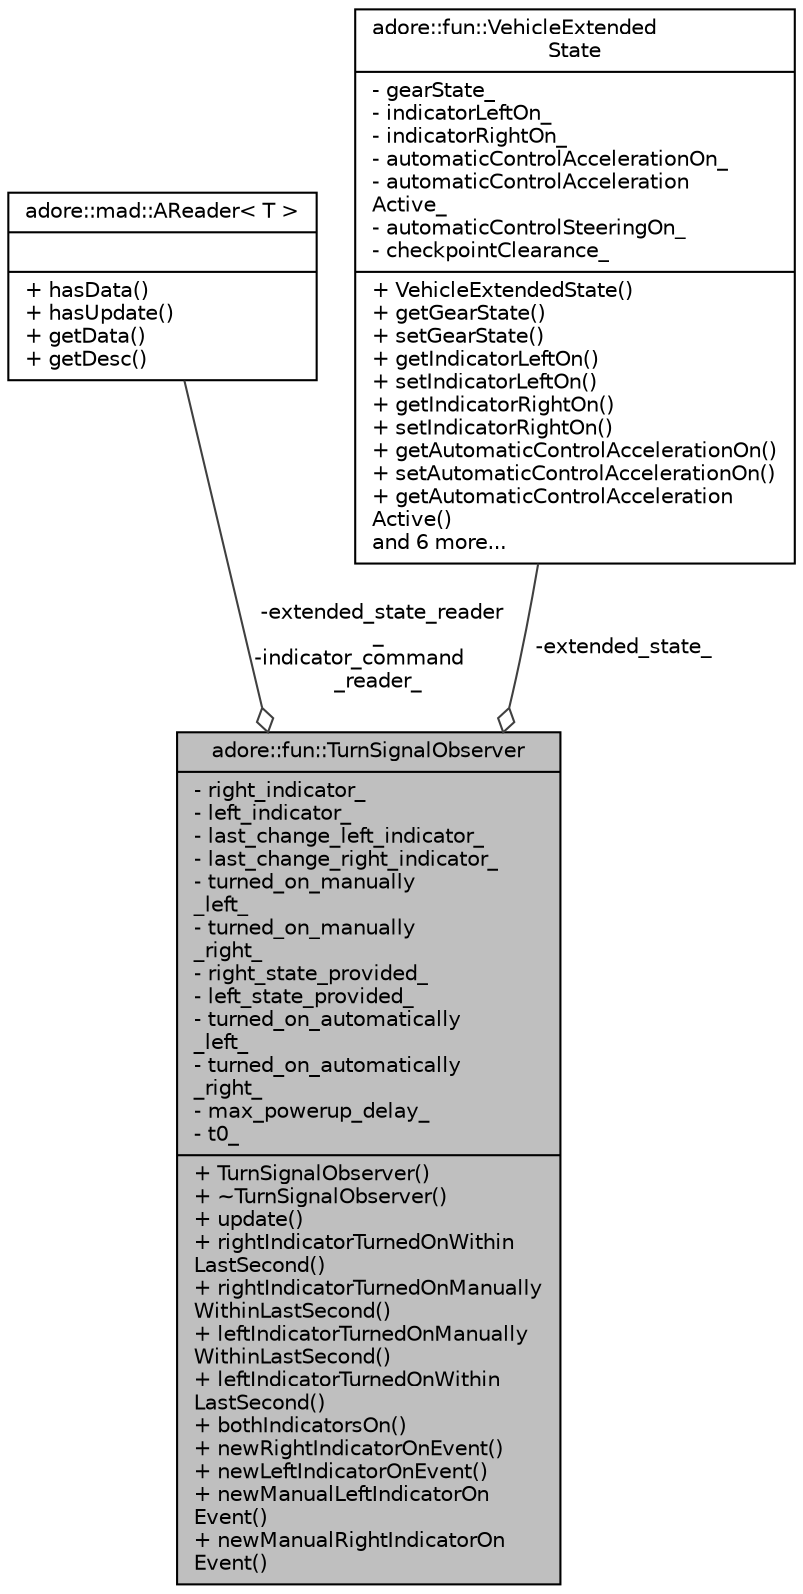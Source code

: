 digraph "adore::fun::TurnSignalObserver"
{
 // LATEX_PDF_SIZE
  edge [fontname="Helvetica",fontsize="10",labelfontname="Helvetica",labelfontsize="10"];
  node [fontname="Helvetica",fontsize="10",shape=record];
  Node1 [label="{adore::fun::TurnSignalObserver\n|- right_indicator_\l- left_indicator_\l- last_change_left_indicator_\l- last_change_right_indicator_\l- turned_on_manually\l_left_\l- turned_on_manually\l_right_\l- right_state_provided_\l- left_state_provided_\l- turned_on_automatically\l_left_\l- turned_on_automatically\l_right_\l- max_powerup_delay_\l- t0_\l|+ TurnSignalObserver()\l+ ~TurnSignalObserver()\l+ update()\l+ rightIndicatorTurnedOnWithin\lLastSecond()\l+ rightIndicatorTurnedOnManually\lWithinLastSecond()\l+ leftIndicatorTurnedOnManually\lWithinLastSecond()\l+ leftIndicatorTurnedOnWithin\lLastSecond()\l+ bothIndicatorsOn()\l+ newRightIndicatorOnEvent()\l+ newLeftIndicatorOnEvent()\l+ newManualLeftIndicatorOn\lEvent()\l+ newManualRightIndicatorOn\lEvent()\l}",height=0.2,width=0.4,color="black", fillcolor="grey75", style="filled", fontcolor="black",tooltip=" "];
  Node2 -> Node1 [color="grey25",fontsize="10",style="solid",label=" -extended_state_reader\l_\n-indicator_command\l_reader_" ,arrowhead="odiamond",fontname="Helvetica"];
  Node2 [label="{adore::mad::AReader\< T \>\n||+ hasData()\l+ hasUpdate()\l+ getData()\l+ getDesc()\l}",height=0.2,width=0.4,color="black", fillcolor="white", style="filled",URL="$classadore_1_1mad_1_1AReader.html",tooltip=" "];
  Node3 -> Node1 [color="grey25",fontsize="10",style="solid",label=" -extended_state_" ,arrowhead="odiamond",fontname="Helvetica"];
  Node3 [label="{adore::fun::VehicleExtended\lState\n|- gearState_\l- indicatorLeftOn_\l- indicatorRightOn_\l- automaticControlAccelerationOn_\l- automaticControlAcceleration\lActive_\l- automaticControlSteeringOn_\l- checkpointClearance_\l|+ VehicleExtendedState()\l+ getGearState()\l+ setGearState()\l+ getIndicatorLeftOn()\l+ setIndicatorLeftOn()\l+ getIndicatorRightOn()\l+ setIndicatorRightOn()\l+ getAutomaticControlAccelerationOn()\l+ setAutomaticControlAccelerationOn()\l+ getAutomaticControlAcceleration\lActive()\land 6 more...\l}",height=0.2,width=0.4,color="black", fillcolor="white", style="filled",URL="$classadore_1_1fun_1_1VehicleExtendedState.html",tooltip=" "];
}
